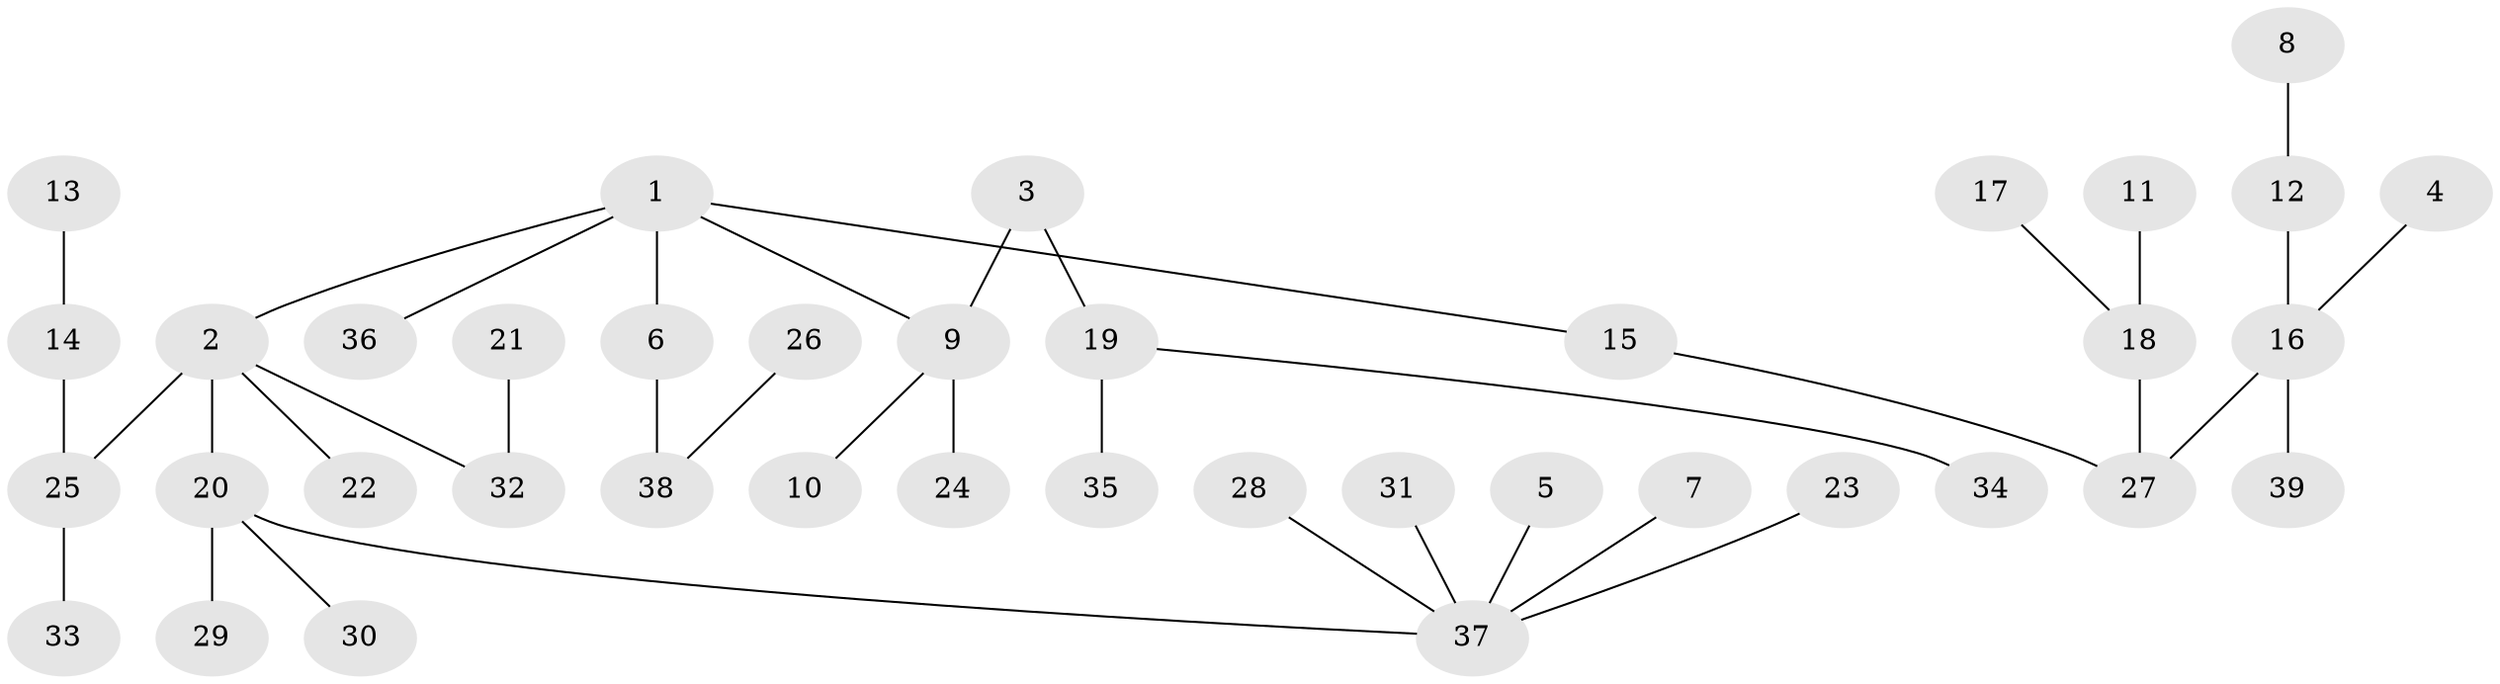 // original degree distribution, {4: 0.07792207792207792, 5: 0.03896103896103896, 3: 0.14285714285714285, 2: 0.22077922077922077, 1: 0.5064935064935064, 7: 0.012987012987012988}
// Generated by graph-tools (version 1.1) at 2025/50/03/09/25 03:50:16]
// undirected, 39 vertices, 38 edges
graph export_dot {
graph [start="1"]
  node [color=gray90,style=filled];
  1;
  2;
  3;
  4;
  5;
  6;
  7;
  8;
  9;
  10;
  11;
  12;
  13;
  14;
  15;
  16;
  17;
  18;
  19;
  20;
  21;
  22;
  23;
  24;
  25;
  26;
  27;
  28;
  29;
  30;
  31;
  32;
  33;
  34;
  35;
  36;
  37;
  38;
  39;
  1 -- 2 [weight=1.0];
  1 -- 6 [weight=1.0];
  1 -- 9 [weight=1.0];
  1 -- 15 [weight=1.0];
  1 -- 36 [weight=1.0];
  2 -- 20 [weight=1.0];
  2 -- 22 [weight=1.0];
  2 -- 25 [weight=1.0];
  2 -- 32 [weight=1.0];
  3 -- 9 [weight=1.0];
  3 -- 19 [weight=1.0];
  4 -- 16 [weight=1.0];
  5 -- 37 [weight=1.0];
  6 -- 38 [weight=1.0];
  7 -- 37 [weight=1.0];
  8 -- 12 [weight=1.0];
  9 -- 10 [weight=1.0];
  9 -- 24 [weight=1.0];
  11 -- 18 [weight=1.0];
  12 -- 16 [weight=1.0];
  13 -- 14 [weight=1.0];
  14 -- 25 [weight=1.0];
  15 -- 27 [weight=1.0];
  16 -- 27 [weight=1.0];
  16 -- 39 [weight=1.0];
  17 -- 18 [weight=1.0];
  18 -- 27 [weight=1.0];
  19 -- 34 [weight=1.0];
  19 -- 35 [weight=1.0];
  20 -- 29 [weight=1.0];
  20 -- 30 [weight=1.0];
  20 -- 37 [weight=1.0];
  21 -- 32 [weight=1.0];
  23 -- 37 [weight=1.0];
  25 -- 33 [weight=1.0];
  26 -- 38 [weight=1.0];
  28 -- 37 [weight=1.0];
  31 -- 37 [weight=1.0];
}
